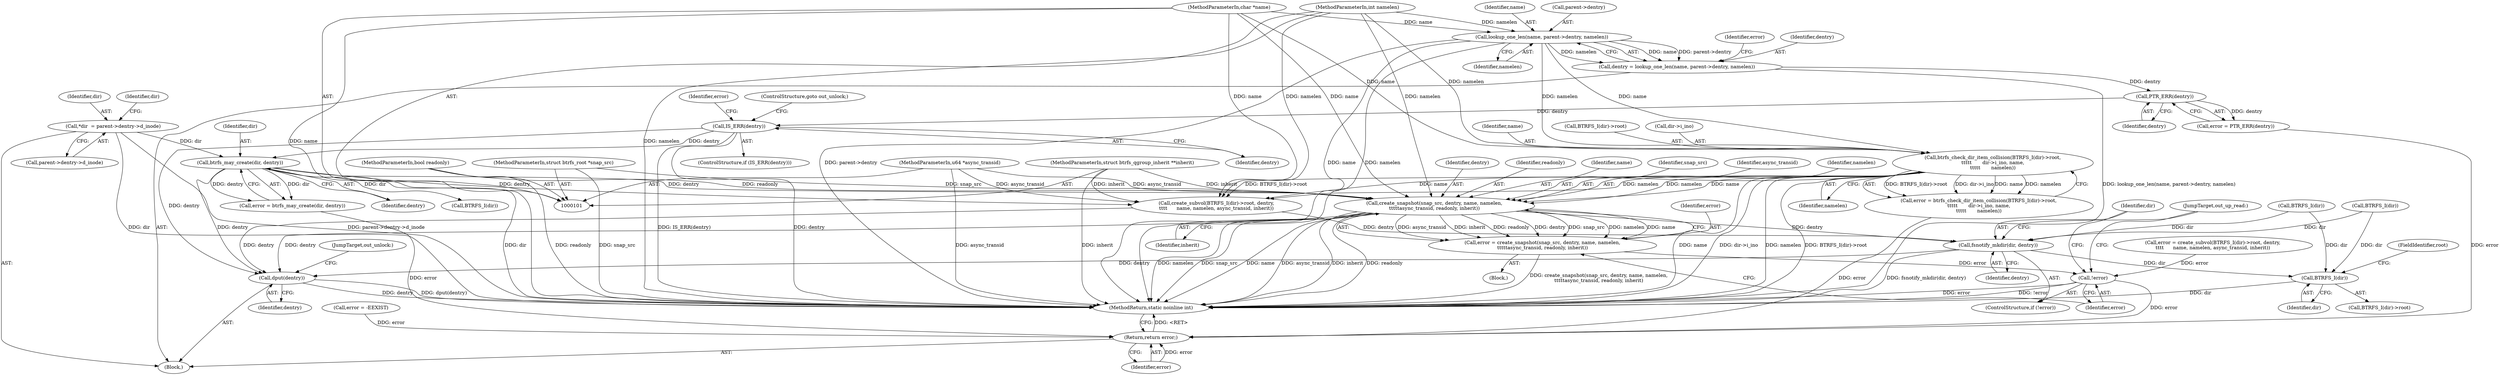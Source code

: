 digraph "0_linux_9c52057c698fb96f8f07e7a4bcf4801a092bda89_1@API" {
"1000201" [label="(Call,create_snapshot(snap_src, dentry, name, namelen,\n\t\t\t\t\tasync_transid, readonly, inherit))"];
"1000105" [label="(MethodParameterIn,struct btrfs_root *snap_src)"];
"1000153" [label="(Call,btrfs_may_create(dir, dentry))"];
"1000111" [label="(Call,*dir  = parent->dentry->d_inode)"];
"1000139" [label="(Call,IS_ERR(dentry))"];
"1000136" [label="(Call,PTR_ERR(dentry))"];
"1000126" [label="(Call,dentry = lookup_one_len(name, parent->dentry, namelen))"];
"1000128" [label="(Call,lookup_one_len(name, parent->dentry, namelen))"];
"1000103" [label="(MethodParameterIn,char *name)"];
"1000104" [label="(MethodParameterIn,int namelen)"];
"1000161" [label="(Call,btrfs_check_dir_item_collision(BTRFS_I(dir)->root,\n\t\t\t\t\t       dir->i_ino, name,\n\t\t\t\t\t       namelen))"];
"1000106" [label="(MethodParameterIn,u64 *async_transid)"];
"1000107" [label="(MethodParameterIn,bool readonly)"];
"1000108" [label="(MethodParameterIn,struct btrfs_qgroup_inherit **inherit)"];
"1000199" [label="(Call,error = create_snapshot(snap_src, dentry, name, namelen,\n\t\t\t\t\tasync_transid, readonly, inherit))"];
"1000224" [label="(Call,!error)"];
"1000249" [label="(Return,return error;)"];
"1000226" [label="(Call,fsnotify_mkdir(dir, dentry))"];
"1000235" [label="(Call,BTRFS_I(dir))"];
"1000241" [label="(Call,dput(dentry))"];
"1000204" [label="(Identifier,name)"];
"1000137" [label="(Identifier,dentry)"];
"1000109" [label="(Block,)"];
"1000234" [label="(Call,BTRFS_I(dir)->root)"];
"1000227" [label="(Identifier,dir)"];
"1000250" [label="(Identifier,error)"];
"1000141" [label="(ControlStructure,goto out_unlock;)"];
"1000151" [label="(Call,error = btrfs_may_create(dir, dentry))"];
"1000201" [label="(Call,create_snapshot(snap_src, dentry, name, namelen,\n\t\t\t\t\tasync_transid, readonly, inherit))"];
"1000126" [label="(Call,dentry = lookup_one_len(name, parent->dentry, namelen))"];
"1000153" [label="(Call,btrfs_may_create(dir, dentry))"];
"1000162" [label="(Call,BTRFS_I(dir)->root)"];
"1000202" [label="(Identifier,snap_src)"];
"1000211" [label="(Call,error = create_subvol(BTRFS_I(dir)->root, dentry,\n\t\t\t\t      name, namelen, async_transid, inherit))"];
"1000198" [label="(Block,)"];
"1000213" [label="(Call,create_subvol(BTRFS_I(dir)->root, dentry,\n\t\t\t\t      name, namelen, async_transid, inherit))"];
"1000129" [label="(Identifier,name)"];
"1000208" [label="(Identifier,inherit)"];
"1000224" [label="(Call,!error)"];
"1000127" [label="(Identifier,dentry)"];
"1000241" [label="(Call,dput(dentry))"];
"1000229" [label="(JumpTarget,out_up_read:)"];
"1000243" [label="(JumpTarget,out_unlock:)"];
"1000112" [label="(Identifier,dir)"];
"1000223" [label="(ControlStructure,if (!error))"];
"1000139" [label="(Call,IS_ERR(dentry))"];
"1000105" [label="(MethodParameterIn,struct btrfs_root *snap_src)"];
"1000228" [label="(Identifier,dentry)"];
"1000159" [label="(Call,error = btrfs_check_dir_item_collision(BTRFS_I(dir)->root,\n\t\t\t\t\t       dir->i_ino, name,\n\t\t\t\t\t       namelen))"];
"1000242" [label="(Identifier,dentry)"];
"1000107" [label="(MethodParameterIn,bool readonly)"];
"1000161" [label="(Call,btrfs_check_dir_item_collision(BTRFS_I(dir)->root,\n\t\t\t\t\t       dir->i_ino, name,\n\t\t\t\t\t       namelen))"];
"1000163" [label="(Call,BTRFS_I(dir))"];
"1000170" [label="(Identifier,namelen)"];
"1000190" [label="(Call,BTRFS_I(dir))"];
"1000143" [label="(Identifier,error)"];
"1000136" [label="(Call,PTR_ERR(dentry))"];
"1000249" [label="(Return,return error;)"];
"1000166" [label="(Call,dir->i_ino)"];
"1000104" [label="(MethodParameterIn,int namelen)"];
"1000200" [label="(Identifier,error)"];
"1000106" [label="(MethodParameterIn,u64 *async_transid)"];
"1000155" [label="(Identifier,dentry)"];
"1000123" [label="(Identifier,dir)"];
"1000128" [label="(Call,lookup_one_len(name, parent->dentry, namelen))"];
"1000133" [label="(Identifier,namelen)"];
"1000199" [label="(Call,error = create_snapshot(snap_src, dentry, name, namelen,\n\t\t\t\t\tasync_transid, readonly, inherit))"];
"1000138" [label="(ControlStructure,if (IS_ERR(dentry)))"];
"1000111" [label="(Call,*dir  = parent->dentry->d_inode)"];
"1000226" [label="(Call,fsnotify_mkdir(dir, dentry))"];
"1000113" [label="(Call,parent->dentry->d_inode)"];
"1000134" [label="(Call,error = PTR_ERR(dentry))"];
"1000225" [label="(Identifier,error)"];
"1000237" [label="(FieldIdentifier,root)"];
"1000206" [label="(Identifier,async_transid)"];
"1000154" [label="(Identifier,dir)"];
"1000108" [label="(MethodParameterIn,struct btrfs_qgroup_inherit **inherit)"];
"1000140" [label="(Identifier,dentry)"];
"1000169" [label="(Identifier,name)"];
"1000103" [label="(MethodParameterIn,char *name)"];
"1000142" [label="(Call,error = -EEXIST)"];
"1000215" [label="(Call,BTRFS_I(dir))"];
"1000205" [label="(Identifier,namelen)"];
"1000203" [label="(Identifier,dentry)"];
"1000251" [label="(MethodReturn,static noinline int)"];
"1000135" [label="(Identifier,error)"];
"1000235" [label="(Call,BTRFS_I(dir))"];
"1000236" [label="(Identifier,dir)"];
"1000207" [label="(Identifier,readonly)"];
"1000130" [label="(Call,parent->dentry)"];
"1000201" -> "1000199"  [label="AST: "];
"1000201" -> "1000208"  [label="CFG: "];
"1000202" -> "1000201"  [label="AST: "];
"1000203" -> "1000201"  [label="AST: "];
"1000204" -> "1000201"  [label="AST: "];
"1000205" -> "1000201"  [label="AST: "];
"1000206" -> "1000201"  [label="AST: "];
"1000207" -> "1000201"  [label="AST: "];
"1000208" -> "1000201"  [label="AST: "];
"1000199" -> "1000201"  [label="CFG: "];
"1000201" -> "1000251"  [label="DDG: async_transid"];
"1000201" -> "1000251"  [label="DDG: inherit"];
"1000201" -> "1000251"  [label="DDG: readonly"];
"1000201" -> "1000251"  [label="DDG: namelen"];
"1000201" -> "1000251"  [label="DDG: snap_src"];
"1000201" -> "1000251"  [label="DDG: name"];
"1000201" -> "1000199"  [label="DDG: async_transid"];
"1000201" -> "1000199"  [label="DDG: inherit"];
"1000201" -> "1000199"  [label="DDG: readonly"];
"1000201" -> "1000199"  [label="DDG: dentry"];
"1000201" -> "1000199"  [label="DDG: snap_src"];
"1000201" -> "1000199"  [label="DDG: namelen"];
"1000201" -> "1000199"  [label="DDG: name"];
"1000105" -> "1000201"  [label="DDG: snap_src"];
"1000153" -> "1000201"  [label="DDG: dentry"];
"1000161" -> "1000201"  [label="DDG: name"];
"1000161" -> "1000201"  [label="DDG: namelen"];
"1000103" -> "1000201"  [label="DDG: name"];
"1000104" -> "1000201"  [label="DDG: namelen"];
"1000106" -> "1000201"  [label="DDG: async_transid"];
"1000107" -> "1000201"  [label="DDG: readonly"];
"1000108" -> "1000201"  [label="DDG: inherit"];
"1000201" -> "1000226"  [label="DDG: dentry"];
"1000201" -> "1000241"  [label="DDG: dentry"];
"1000105" -> "1000101"  [label="AST: "];
"1000105" -> "1000251"  [label="DDG: snap_src"];
"1000153" -> "1000151"  [label="AST: "];
"1000153" -> "1000155"  [label="CFG: "];
"1000154" -> "1000153"  [label="AST: "];
"1000155" -> "1000153"  [label="AST: "];
"1000151" -> "1000153"  [label="CFG: "];
"1000153" -> "1000251"  [label="DDG: dir"];
"1000153" -> "1000151"  [label="DDG: dir"];
"1000153" -> "1000151"  [label="DDG: dentry"];
"1000111" -> "1000153"  [label="DDG: dir"];
"1000139" -> "1000153"  [label="DDG: dentry"];
"1000153" -> "1000163"  [label="DDG: dir"];
"1000153" -> "1000213"  [label="DDG: dentry"];
"1000153" -> "1000241"  [label="DDG: dentry"];
"1000111" -> "1000109"  [label="AST: "];
"1000111" -> "1000113"  [label="CFG: "];
"1000112" -> "1000111"  [label="AST: "];
"1000113" -> "1000111"  [label="AST: "];
"1000123" -> "1000111"  [label="CFG: "];
"1000111" -> "1000251"  [label="DDG: dir"];
"1000111" -> "1000251"  [label="DDG: parent->dentry->d_inode"];
"1000139" -> "1000138"  [label="AST: "];
"1000139" -> "1000140"  [label="CFG: "];
"1000140" -> "1000139"  [label="AST: "];
"1000141" -> "1000139"  [label="CFG: "];
"1000143" -> "1000139"  [label="CFG: "];
"1000139" -> "1000251"  [label="DDG: IS_ERR(dentry)"];
"1000139" -> "1000251"  [label="DDG: dentry"];
"1000136" -> "1000139"  [label="DDG: dentry"];
"1000139" -> "1000241"  [label="DDG: dentry"];
"1000136" -> "1000134"  [label="AST: "];
"1000136" -> "1000137"  [label="CFG: "];
"1000137" -> "1000136"  [label="AST: "];
"1000134" -> "1000136"  [label="CFG: "];
"1000136" -> "1000134"  [label="DDG: dentry"];
"1000126" -> "1000136"  [label="DDG: dentry"];
"1000126" -> "1000109"  [label="AST: "];
"1000126" -> "1000128"  [label="CFG: "];
"1000127" -> "1000126"  [label="AST: "];
"1000128" -> "1000126"  [label="AST: "];
"1000135" -> "1000126"  [label="CFG: "];
"1000126" -> "1000251"  [label="DDG: lookup_one_len(name, parent->dentry, namelen)"];
"1000128" -> "1000126"  [label="DDG: name"];
"1000128" -> "1000126"  [label="DDG: parent->dentry"];
"1000128" -> "1000126"  [label="DDG: namelen"];
"1000128" -> "1000133"  [label="CFG: "];
"1000129" -> "1000128"  [label="AST: "];
"1000130" -> "1000128"  [label="AST: "];
"1000133" -> "1000128"  [label="AST: "];
"1000128" -> "1000251"  [label="DDG: parent->dentry"];
"1000128" -> "1000251"  [label="DDG: name"];
"1000128" -> "1000251"  [label="DDG: namelen"];
"1000103" -> "1000128"  [label="DDG: name"];
"1000104" -> "1000128"  [label="DDG: namelen"];
"1000128" -> "1000161"  [label="DDG: name"];
"1000128" -> "1000161"  [label="DDG: namelen"];
"1000103" -> "1000101"  [label="AST: "];
"1000103" -> "1000251"  [label="DDG: name"];
"1000103" -> "1000161"  [label="DDG: name"];
"1000103" -> "1000213"  [label="DDG: name"];
"1000104" -> "1000101"  [label="AST: "];
"1000104" -> "1000251"  [label="DDG: namelen"];
"1000104" -> "1000161"  [label="DDG: namelen"];
"1000104" -> "1000213"  [label="DDG: namelen"];
"1000161" -> "1000159"  [label="AST: "];
"1000161" -> "1000170"  [label="CFG: "];
"1000162" -> "1000161"  [label="AST: "];
"1000166" -> "1000161"  [label="AST: "];
"1000169" -> "1000161"  [label="AST: "];
"1000170" -> "1000161"  [label="AST: "];
"1000159" -> "1000161"  [label="CFG: "];
"1000161" -> "1000251"  [label="DDG: name"];
"1000161" -> "1000251"  [label="DDG: dir->i_ino"];
"1000161" -> "1000251"  [label="DDG: namelen"];
"1000161" -> "1000251"  [label="DDG: BTRFS_I(dir)->root"];
"1000161" -> "1000159"  [label="DDG: BTRFS_I(dir)->root"];
"1000161" -> "1000159"  [label="DDG: dir->i_ino"];
"1000161" -> "1000159"  [label="DDG: name"];
"1000161" -> "1000159"  [label="DDG: namelen"];
"1000161" -> "1000213"  [label="DDG: BTRFS_I(dir)->root"];
"1000161" -> "1000213"  [label="DDG: name"];
"1000161" -> "1000213"  [label="DDG: namelen"];
"1000106" -> "1000101"  [label="AST: "];
"1000106" -> "1000251"  [label="DDG: async_transid"];
"1000106" -> "1000213"  [label="DDG: async_transid"];
"1000107" -> "1000101"  [label="AST: "];
"1000107" -> "1000251"  [label="DDG: readonly"];
"1000108" -> "1000101"  [label="AST: "];
"1000108" -> "1000251"  [label="DDG: inherit"];
"1000108" -> "1000213"  [label="DDG: inherit"];
"1000199" -> "1000198"  [label="AST: "];
"1000200" -> "1000199"  [label="AST: "];
"1000225" -> "1000199"  [label="CFG: "];
"1000199" -> "1000251"  [label="DDG: create_snapshot(snap_src, dentry, name, namelen,\n\t\t\t\t\tasync_transid, readonly, inherit)"];
"1000199" -> "1000224"  [label="DDG: error"];
"1000224" -> "1000223"  [label="AST: "];
"1000224" -> "1000225"  [label="CFG: "];
"1000225" -> "1000224"  [label="AST: "];
"1000227" -> "1000224"  [label="CFG: "];
"1000229" -> "1000224"  [label="CFG: "];
"1000224" -> "1000251"  [label="DDG: error"];
"1000224" -> "1000251"  [label="DDG: !error"];
"1000211" -> "1000224"  [label="DDG: error"];
"1000224" -> "1000249"  [label="DDG: error"];
"1000249" -> "1000109"  [label="AST: "];
"1000249" -> "1000250"  [label="CFG: "];
"1000250" -> "1000249"  [label="AST: "];
"1000251" -> "1000249"  [label="CFG: "];
"1000249" -> "1000251"  [label="DDG: <RET>"];
"1000250" -> "1000249"  [label="DDG: error"];
"1000159" -> "1000249"  [label="DDG: error"];
"1000151" -> "1000249"  [label="DDG: error"];
"1000134" -> "1000249"  [label="DDG: error"];
"1000142" -> "1000249"  [label="DDG: error"];
"1000226" -> "1000223"  [label="AST: "];
"1000226" -> "1000228"  [label="CFG: "];
"1000227" -> "1000226"  [label="AST: "];
"1000228" -> "1000226"  [label="AST: "];
"1000229" -> "1000226"  [label="CFG: "];
"1000226" -> "1000251"  [label="DDG: fsnotify_mkdir(dir, dentry)"];
"1000215" -> "1000226"  [label="DDG: dir"];
"1000190" -> "1000226"  [label="DDG: dir"];
"1000213" -> "1000226"  [label="DDG: dentry"];
"1000226" -> "1000235"  [label="DDG: dir"];
"1000226" -> "1000241"  [label="DDG: dentry"];
"1000235" -> "1000234"  [label="AST: "];
"1000235" -> "1000236"  [label="CFG: "];
"1000236" -> "1000235"  [label="AST: "];
"1000237" -> "1000235"  [label="CFG: "];
"1000235" -> "1000251"  [label="DDG: dir"];
"1000215" -> "1000235"  [label="DDG: dir"];
"1000190" -> "1000235"  [label="DDG: dir"];
"1000241" -> "1000109"  [label="AST: "];
"1000241" -> "1000242"  [label="CFG: "];
"1000242" -> "1000241"  [label="AST: "];
"1000243" -> "1000241"  [label="CFG: "];
"1000241" -> "1000251"  [label="DDG: dentry"];
"1000241" -> "1000251"  [label="DDG: dput(dentry)"];
"1000213" -> "1000241"  [label="DDG: dentry"];
}
